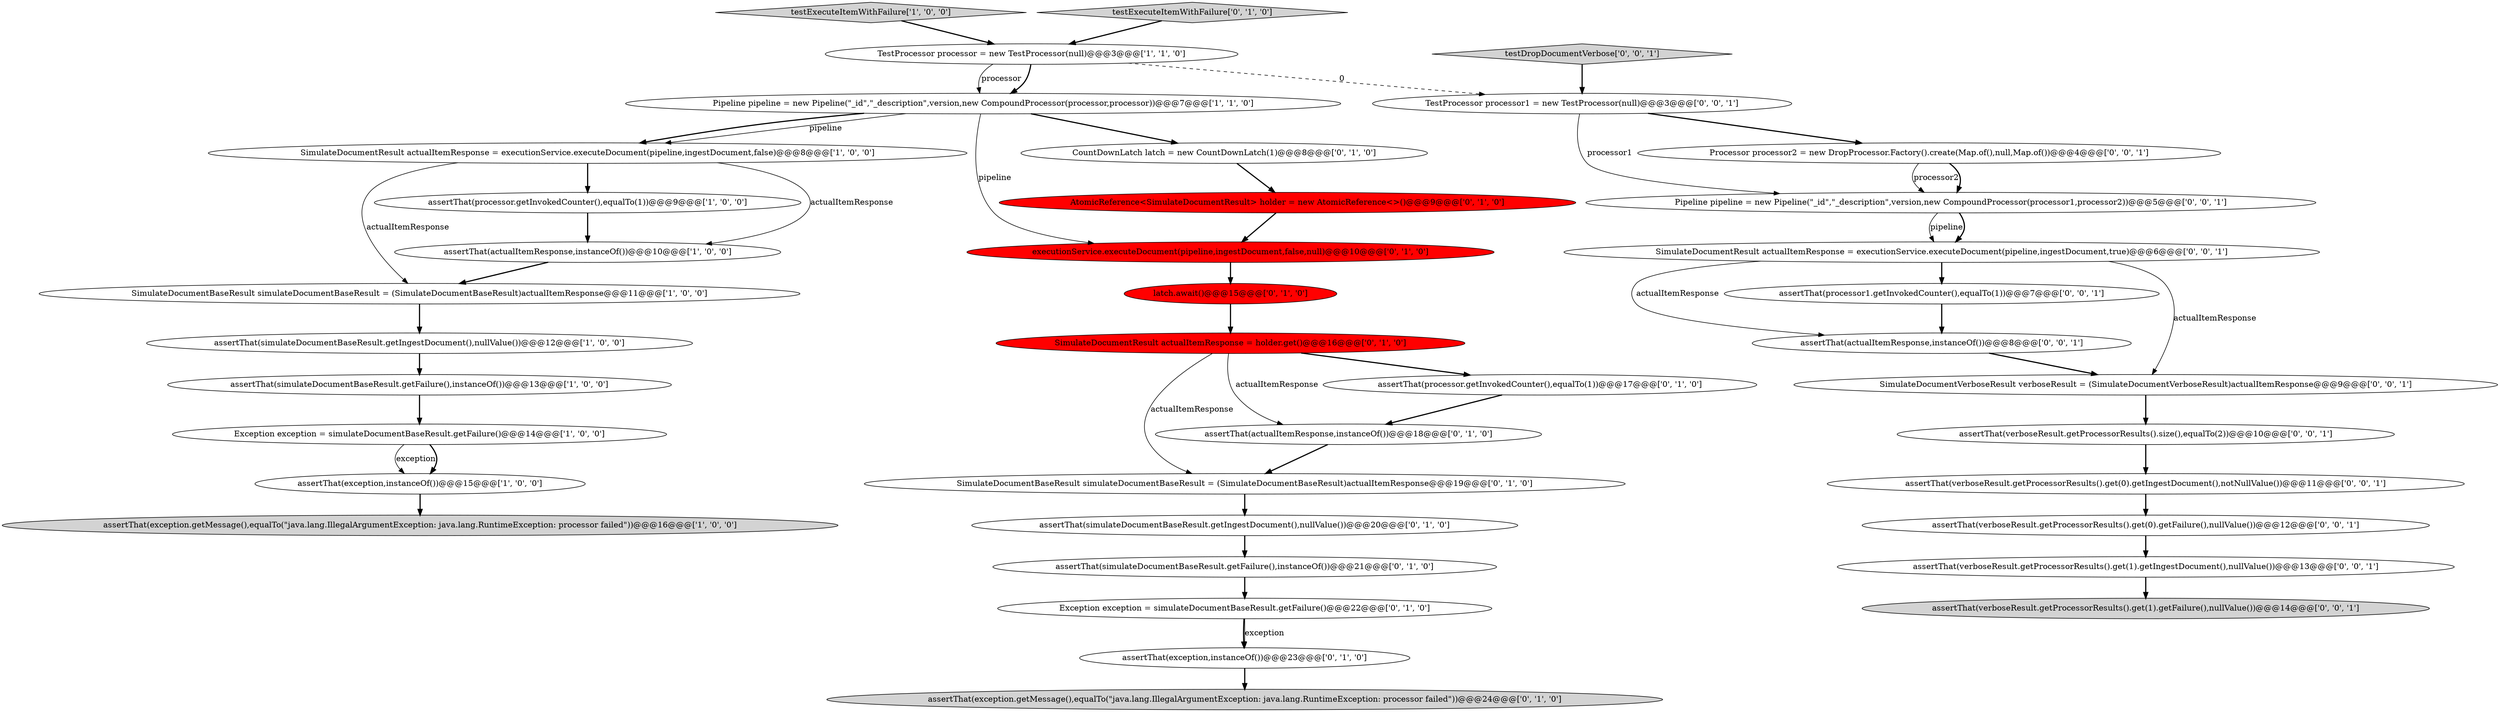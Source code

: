 digraph {
9 [style = filled, label = "testExecuteItemWithFailure['1', '0', '0']", fillcolor = lightgray, shape = diamond image = "AAA0AAABBB1BBB"];
2 [style = filled, label = "Pipeline pipeline = new Pipeline(\"_id\",\"_description\",version,new CompoundProcessor(processor,processor))@@@7@@@['1', '1', '0']", fillcolor = white, shape = ellipse image = "AAA0AAABBB1BBB"];
37 [style = filled, label = "Processor processor2 = new DropProcessor.Factory().create(Map.of(),null,Map.of())@@@4@@@['0', '0', '1']", fillcolor = white, shape = ellipse image = "AAA0AAABBB3BBB"];
7 [style = filled, label = "TestProcessor processor = new TestProcessor(null)@@@3@@@['1', '1', '0']", fillcolor = white, shape = ellipse image = "AAA0AAABBB1BBB"];
11 [style = filled, label = "assertThat(exception.getMessage(),equalTo(\"java.lang.IllegalArgumentException: java.lang.RuntimeException: processor failed\"))@@@16@@@['1', '0', '0']", fillcolor = lightgray, shape = ellipse image = "AAA0AAABBB1BBB"];
33 [style = filled, label = "assertThat(actualItemResponse,instanceOf())@@@8@@@['0', '0', '1']", fillcolor = white, shape = ellipse image = "AAA0AAABBB3BBB"];
22 [style = filled, label = "executionService.executeDocument(pipeline,ingestDocument,false,null)@@@10@@@['0', '1', '0']", fillcolor = red, shape = ellipse image = "AAA1AAABBB2BBB"];
8 [style = filled, label = "assertThat(simulateDocumentBaseResult.getFailure(),instanceOf())@@@13@@@['1', '0', '0']", fillcolor = white, shape = ellipse image = "AAA0AAABBB1BBB"];
1 [style = filled, label = "SimulateDocumentBaseResult simulateDocumentBaseResult = (SimulateDocumentBaseResult)actualItemResponse@@@11@@@['1', '0', '0']", fillcolor = white, shape = ellipse image = "AAA0AAABBB1BBB"];
0 [style = filled, label = "SimulateDocumentResult actualItemResponse = executionService.executeDocument(pipeline,ingestDocument,false)@@@8@@@['1', '0', '0']", fillcolor = white, shape = ellipse image = "AAA0AAABBB1BBB"];
15 [style = filled, label = "Exception exception = simulateDocumentBaseResult.getFailure()@@@22@@@['0', '1', '0']", fillcolor = white, shape = ellipse image = "AAA0AAABBB2BBB"];
18 [style = filled, label = "assertThat(processor.getInvokedCounter(),equalTo(1))@@@17@@@['0', '1', '0']", fillcolor = white, shape = ellipse image = "AAA0AAABBB2BBB"];
36 [style = filled, label = "SimulateDocumentVerboseResult verboseResult = (SimulateDocumentVerboseResult)actualItemResponse@@@9@@@['0', '0', '1']", fillcolor = white, shape = ellipse image = "AAA0AAABBB3BBB"];
10 [style = filled, label = "assertThat(processor.getInvokedCounter(),equalTo(1))@@@9@@@['1', '0', '0']", fillcolor = white, shape = ellipse image = "AAA0AAABBB1BBB"];
12 [style = filled, label = "SimulateDocumentResult actualItemResponse = holder.get()@@@16@@@['0', '1', '0']", fillcolor = red, shape = ellipse image = "AAA1AAABBB2BBB"];
25 [style = filled, label = "assertThat(simulateDocumentBaseResult.getFailure(),instanceOf())@@@21@@@['0', '1', '0']", fillcolor = white, shape = ellipse image = "AAA0AAABBB2BBB"];
14 [style = filled, label = "latch.await()@@@15@@@['0', '1', '0']", fillcolor = red, shape = ellipse image = "AAA1AAABBB2BBB"];
28 [style = filled, label = "assertThat(verboseResult.getProcessorResults().size(),equalTo(2))@@@10@@@['0', '0', '1']", fillcolor = white, shape = ellipse image = "AAA0AAABBB3BBB"];
19 [style = filled, label = "assertThat(actualItemResponse,instanceOf())@@@18@@@['0', '1', '0']", fillcolor = white, shape = ellipse image = "AAA0AAABBB2BBB"];
26 [style = filled, label = "assertThat(verboseResult.getProcessorResults().get(0).getIngestDocument(),notNullValue())@@@11@@@['0', '0', '1']", fillcolor = white, shape = ellipse image = "AAA0AAABBB3BBB"];
4 [style = filled, label = "assertThat(simulateDocumentBaseResult.getIngestDocument(),nullValue())@@@12@@@['1', '0', '0']", fillcolor = white, shape = ellipse image = "AAA0AAABBB1BBB"];
23 [style = filled, label = "CountDownLatch latch = new CountDownLatch(1)@@@8@@@['0', '1', '0']", fillcolor = white, shape = ellipse image = "AAA0AAABBB2BBB"];
3 [style = filled, label = "assertThat(actualItemResponse,instanceOf())@@@10@@@['1', '0', '0']", fillcolor = white, shape = ellipse image = "AAA0AAABBB1BBB"];
31 [style = filled, label = "assertThat(verboseResult.getProcessorResults().get(1).getFailure(),nullValue())@@@14@@@['0', '0', '1']", fillcolor = lightgray, shape = ellipse image = "AAA0AAABBB3BBB"];
34 [style = filled, label = "assertThat(processor1.getInvokedCounter(),equalTo(1))@@@7@@@['0', '0', '1']", fillcolor = white, shape = ellipse image = "AAA0AAABBB3BBB"];
16 [style = filled, label = "assertThat(exception,instanceOf())@@@23@@@['0', '1', '0']", fillcolor = white, shape = ellipse image = "AAA0AAABBB2BBB"];
32 [style = filled, label = "TestProcessor processor1 = new TestProcessor(null)@@@3@@@['0', '0', '1']", fillcolor = white, shape = ellipse image = "AAA0AAABBB3BBB"];
20 [style = filled, label = "SimulateDocumentBaseResult simulateDocumentBaseResult = (SimulateDocumentBaseResult)actualItemResponse@@@19@@@['0', '1', '0']", fillcolor = white, shape = ellipse image = "AAA0AAABBB2BBB"];
6 [style = filled, label = "Exception exception = simulateDocumentBaseResult.getFailure()@@@14@@@['1', '0', '0']", fillcolor = white, shape = ellipse image = "AAA0AAABBB1BBB"];
38 [style = filled, label = "assertThat(verboseResult.getProcessorResults().get(0).getFailure(),nullValue())@@@12@@@['0', '0', '1']", fillcolor = white, shape = ellipse image = "AAA0AAABBB3BBB"];
27 [style = filled, label = "testDropDocumentVerbose['0', '0', '1']", fillcolor = lightgray, shape = diamond image = "AAA0AAABBB3BBB"];
17 [style = filled, label = "AtomicReference<SimulateDocumentResult> holder = new AtomicReference<>()@@@9@@@['0', '1', '0']", fillcolor = red, shape = ellipse image = "AAA1AAABBB2BBB"];
21 [style = filled, label = "testExecuteItemWithFailure['0', '1', '0']", fillcolor = lightgray, shape = diamond image = "AAA0AAABBB2BBB"];
30 [style = filled, label = "SimulateDocumentResult actualItemResponse = executionService.executeDocument(pipeline,ingestDocument,true)@@@6@@@['0', '0', '1']", fillcolor = white, shape = ellipse image = "AAA0AAABBB3BBB"];
5 [style = filled, label = "assertThat(exception,instanceOf())@@@15@@@['1', '0', '0']", fillcolor = white, shape = ellipse image = "AAA0AAABBB1BBB"];
13 [style = filled, label = "assertThat(exception.getMessage(),equalTo(\"java.lang.IllegalArgumentException: java.lang.RuntimeException: processor failed\"))@@@24@@@['0', '1', '0']", fillcolor = lightgray, shape = ellipse image = "AAA0AAABBB2BBB"];
29 [style = filled, label = "assertThat(verboseResult.getProcessorResults().get(1).getIngestDocument(),nullValue())@@@13@@@['0', '0', '1']", fillcolor = white, shape = ellipse image = "AAA0AAABBB3BBB"];
35 [style = filled, label = "Pipeline pipeline = new Pipeline(\"_id\",\"_description\",version,new CompoundProcessor(processor1,processor2))@@@5@@@['0', '0', '1']", fillcolor = white, shape = ellipse image = "AAA0AAABBB3BBB"];
24 [style = filled, label = "assertThat(simulateDocumentBaseResult.getIngestDocument(),nullValue())@@@20@@@['0', '1', '0']", fillcolor = white, shape = ellipse image = "AAA0AAABBB2BBB"];
1->4 [style = bold, label=""];
16->13 [style = bold, label=""];
27->32 [style = bold, label=""];
6->5 [style = solid, label="exception"];
32->37 [style = bold, label=""];
3->1 [style = bold, label=""];
37->35 [style = solid, label="processor2"];
19->20 [style = bold, label=""];
38->29 [style = bold, label=""];
29->31 [style = bold, label=""];
34->33 [style = bold, label=""];
18->19 [style = bold, label=""];
2->22 [style = solid, label="pipeline"];
36->28 [style = bold, label=""];
10->3 [style = bold, label=""];
28->26 [style = bold, label=""];
8->6 [style = bold, label=""];
30->34 [style = bold, label=""];
0->3 [style = solid, label="actualItemResponse"];
9->7 [style = bold, label=""];
17->22 [style = bold, label=""];
15->16 [style = bold, label=""];
32->35 [style = solid, label="processor1"];
2->23 [style = bold, label=""];
26->38 [style = bold, label=""];
6->5 [style = bold, label=""];
0->10 [style = bold, label=""];
0->1 [style = solid, label="actualItemResponse"];
2->0 [style = bold, label=""];
15->16 [style = solid, label="exception"];
30->36 [style = solid, label="actualItemResponse"];
7->2 [style = bold, label=""];
2->0 [style = solid, label="pipeline"];
24->25 [style = bold, label=""];
30->33 [style = solid, label="actualItemResponse"];
14->12 [style = bold, label=""];
33->36 [style = bold, label=""];
12->18 [style = bold, label=""];
25->15 [style = bold, label=""];
21->7 [style = bold, label=""];
4->8 [style = bold, label=""];
23->17 [style = bold, label=""];
7->32 [style = dashed, label="0"];
5->11 [style = bold, label=""];
12->19 [style = solid, label="actualItemResponse"];
37->35 [style = bold, label=""];
12->20 [style = solid, label="actualItemResponse"];
35->30 [style = solid, label="pipeline"];
22->14 [style = bold, label=""];
20->24 [style = bold, label=""];
35->30 [style = bold, label=""];
7->2 [style = solid, label="processor"];
}
